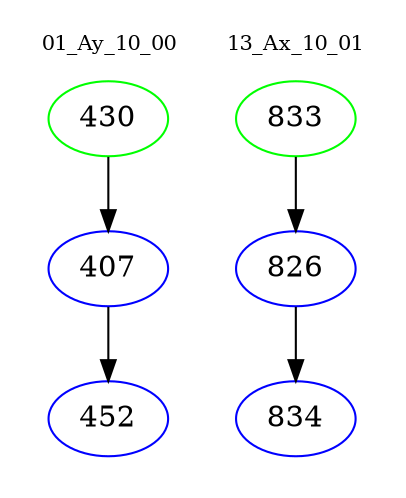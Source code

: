 digraph{
subgraph cluster_0 {
color = white
label = "01_Ay_10_00";
fontsize=10;
T0_430 [label="430", color="green"]
T0_430 -> T0_407 [color="black"]
T0_407 [label="407", color="blue"]
T0_407 -> T0_452 [color="black"]
T0_452 [label="452", color="blue"]
}
subgraph cluster_1 {
color = white
label = "13_Ax_10_01";
fontsize=10;
T1_833 [label="833", color="green"]
T1_833 -> T1_826 [color="black"]
T1_826 [label="826", color="blue"]
T1_826 -> T1_834 [color="black"]
T1_834 [label="834", color="blue"]
}
}
